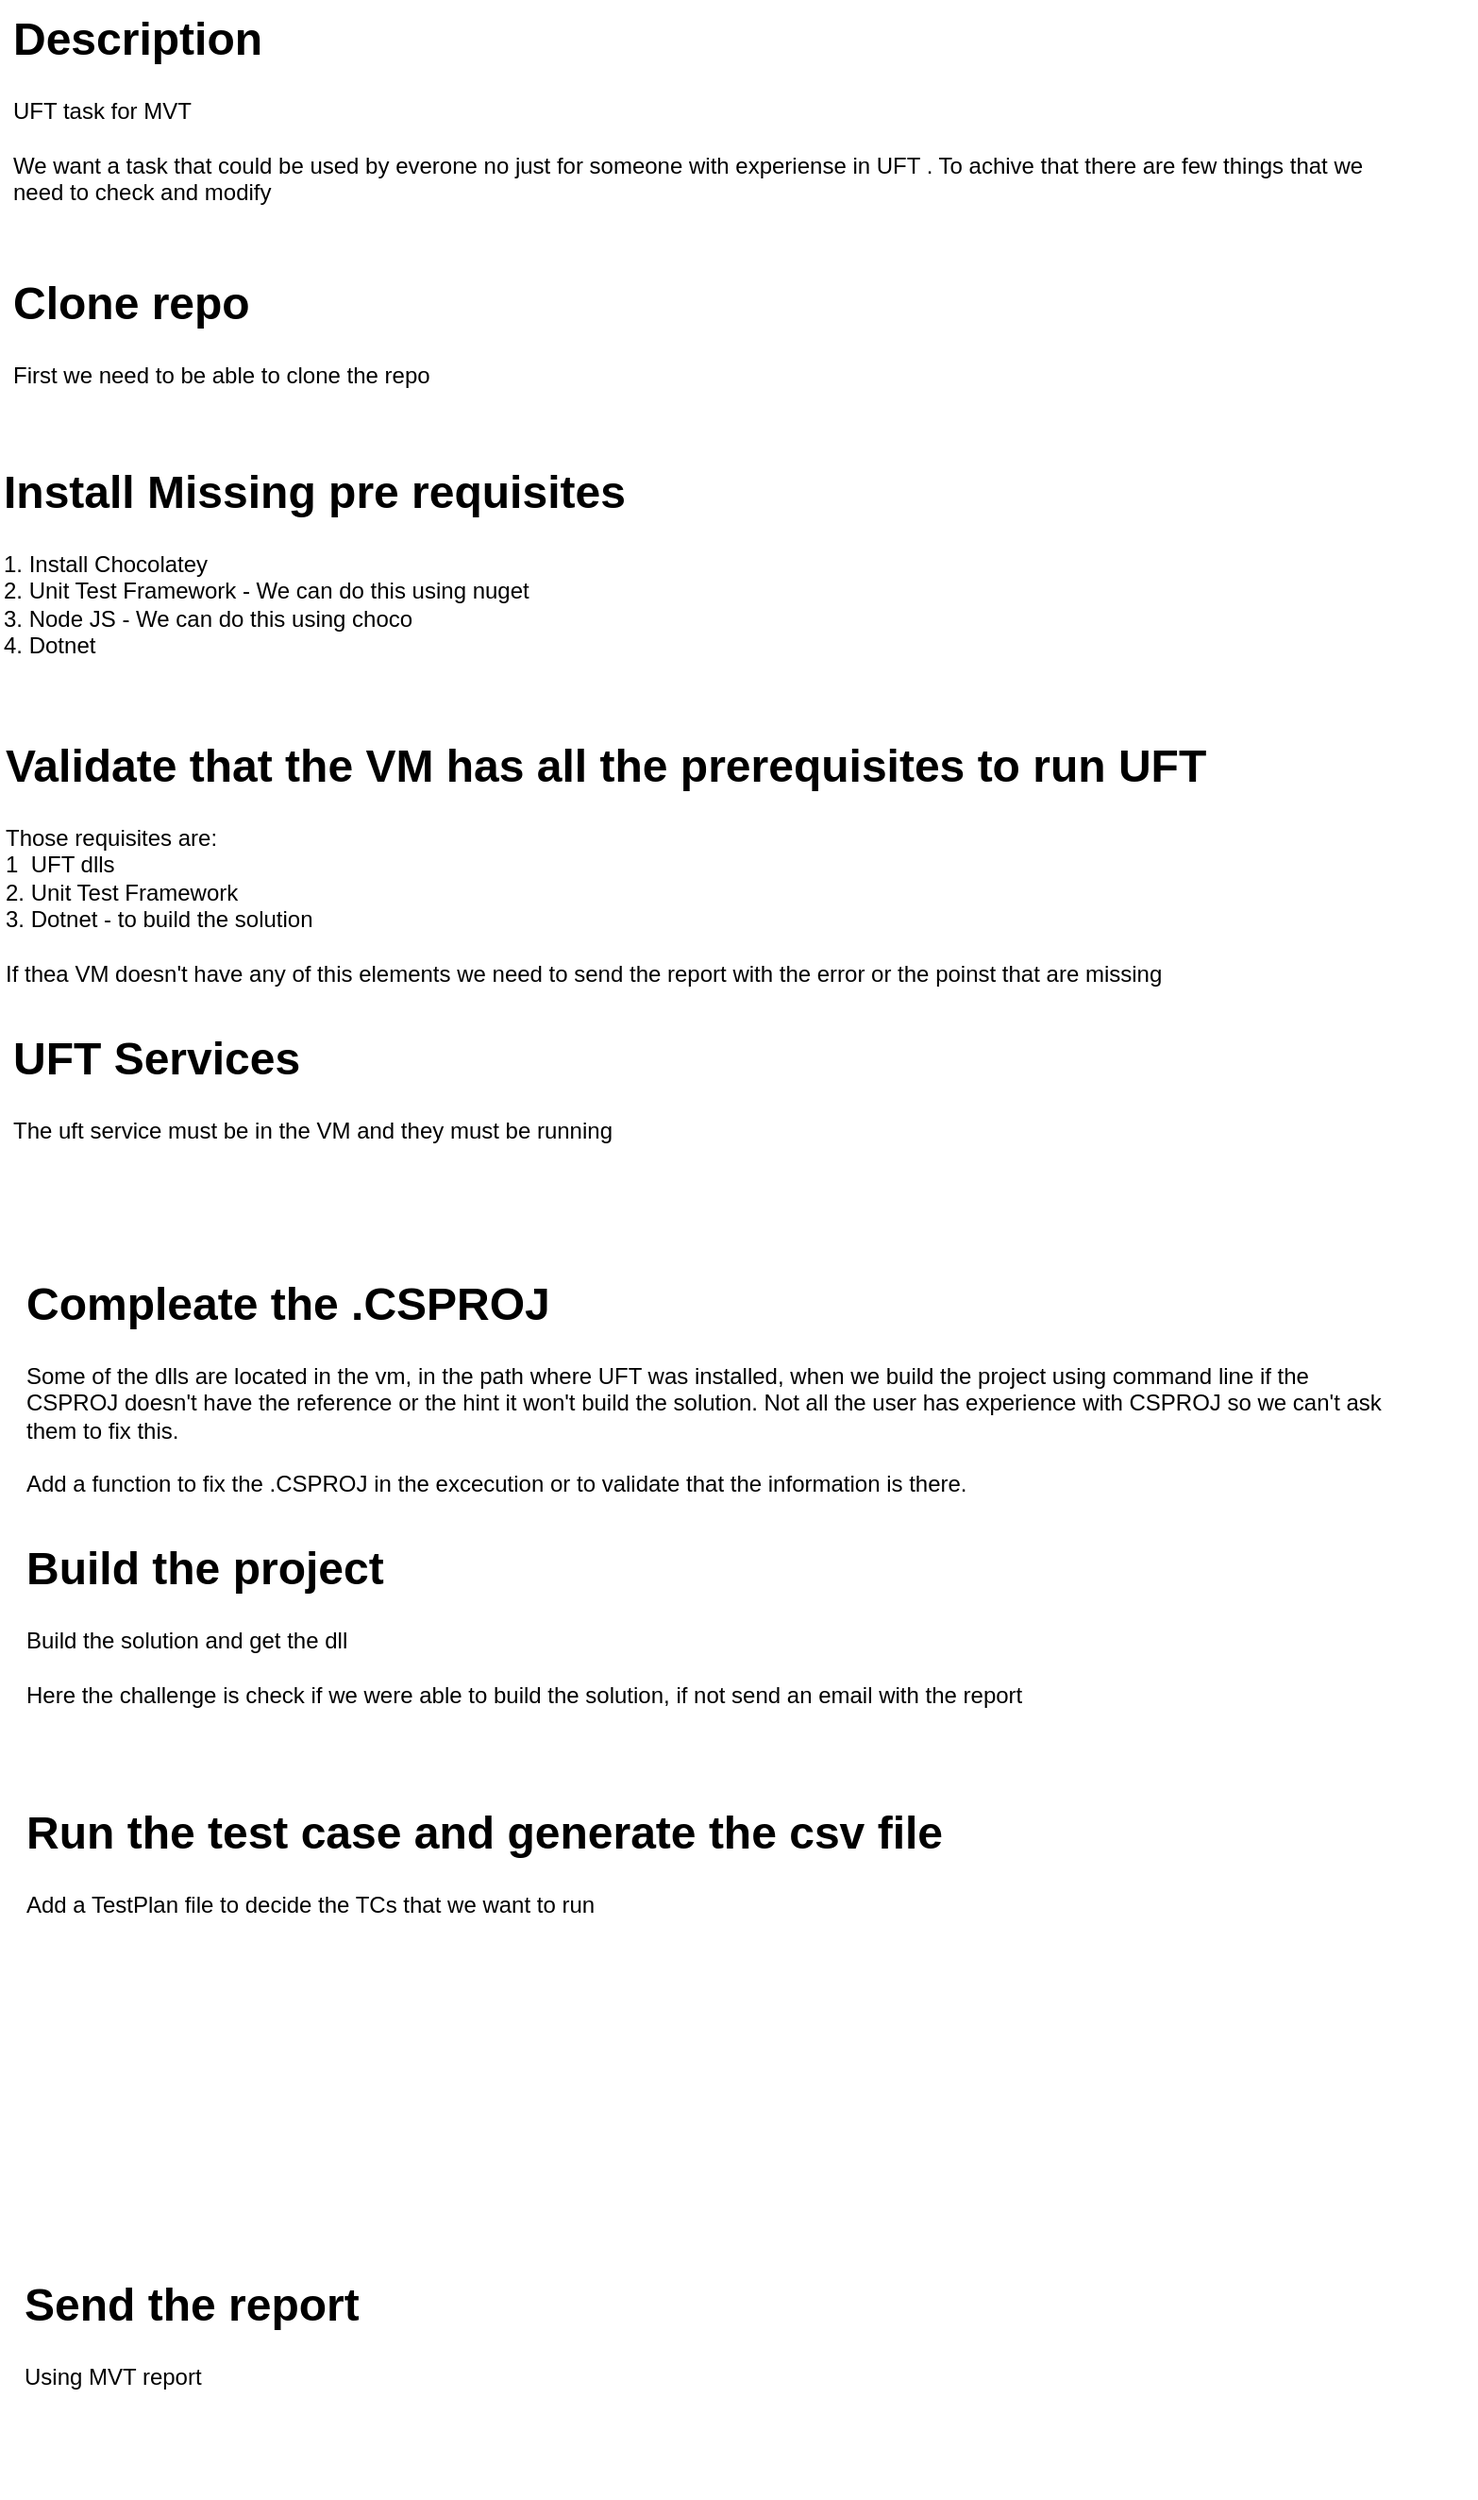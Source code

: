 <mxfile version="24.1.0" type="device" pages="2">
  <diagram name="Description" id="kpyFpb0iJtDKzTZqSPPz">
    <mxGraphModel dx="594" dy="1684" grid="1" gridSize="10" guides="1" tooltips="1" connect="1" arrows="1" fold="1" page="1" pageScale="1" pageWidth="850" pageHeight="1100" math="0" shadow="0">
      <root>
        <mxCell id="0" />
        <mxCell id="1" parent="0" />
        <mxCell id="MZutyhSX819T72aEWWCa-1" value="&lt;h1 style=&quot;margin-top: 0px;&quot;&gt;Description&lt;/h1&gt;&lt;div&gt;UFT task for MVT&lt;/div&gt;&lt;div&gt;&lt;br&gt;&lt;/div&gt;&lt;div&gt;We want a task that could be used by everone no just for someone with experiense in UFT . To achive that there are few things that we need to check and modify&lt;/div&gt;&lt;div&gt;&lt;br&gt;&lt;/div&gt;" style="text;html=1;whiteSpace=wrap;overflow=hidden;rounded=0;" parent="1" vertex="1">
          <mxGeometry x="40" y="40" width="740" height="120" as="geometry" />
        </mxCell>
        <mxCell id="MZutyhSX819T72aEWWCa-2" value="&lt;h1 style=&quot;margin-top: 0px;&quot;&gt;Clone repo&lt;/h1&gt;&lt;div&gt;First we need to be able to clone the repo&lt;/div&gt;" style="text;html=1;whiteSpace=wrap;overflow=hidden;rounded=0;" parent="1" vertex="1">
          <mxGeometry x="40" y="180" width="740" height="90" as="geometry" />
        </mxCell>
        <mxCell id="MZutyhSX819T72aEWWCa-3" value="&lt;h1 style=&quot;margin-top: 0px;&quot;&gt;Validate that the VM has all the prerequisites to run UFT&lt;/h1&gt;&lt;div&gt;Those requisites are:&lt;/div&gt;&lt;div&gt;&lt;span style=&quot;background-color: initial;&quot;&gt;1&amp;nbsp; UFT dlls&lt;/span&gt;&lt;/div&gt;&lt;div&gt;&lt;span style=&quot;background-color: initial;&quot;&gt;2. Unit Test Framework&lt;/span&gt;&lt;/div&gt;&lt;div&gt;&lt;span style=&quot;background-color: initial;&quot;&gt;3. Dotnet - to build the solution&amp;nbsp;&lt;/span&gt;&lt;/div&gt;&lt;div&gt;&lt;br&gt;&lt;/div&gt;&lt;div&gt;If thea VM doesn&#39;t have any of this elements we need to send the report with the error or the poinst that are missing&lt;/div&gt;" style="text;html=1;whiteSpace=wrap;overflow=hidden;rounded=0;" parent="1" vertex="1">
          <mxGeometry x="36" y="425" width="780" height="150" as="geometry" />
        </mxCell>
        <mxCell id="MZutyhSX819T72aEWWCa-4" value="&lt;h1 style=&quot;margin-top: 0px;&quot;&gt;Compleate the .CSPROJ&lt;/h1&gt;&lt;div&gt;Some of the dlls are located in the vm, in the path where UFT was installed, when we build the project using command line if the CSPROJ doesn&#39;t have the reference or the hint it won&#39;t build the solution. Not all the user has experience with CSPROJ so we can&#39;t ask them to fix this.&lt;/div&gt;&lt;div&gt;&lt;br&gt;&lt;/div&gt;&lt;div&gt;Add a function to fix the .CSPROJ in the excecution or to validate that the information is there.&amp;nbsp;&lt;/div&gt;" style="text;html=1;whiteSpace=wrap;overflow=hidden;rounded=0;" parent="1" vertex="1">
          <mxGeometry x="47" y="710" width="730" height="150" as="geometry" />
        </mxCell>
        <mxCell id="MZutyhSX819T72aEWWCa-6" value="&lt;h1 style=&quot;margin-top: 0px;&quot;&gt;Build the project&lt;/h1&gt;&lt;div&gt;Build the solution and get the dll&lt;/div&gt;&lt;div&gt;&lt;br&gt;&lt;/div&gt;&lt;div&gt;Here the challenge is check if we were able to build the solution, if not send an email with the report&lt;/div&gt;" style="text;html=1;whiteSpace=wrap;overflow=hidden;rounded=0;" parent="1" vertex="1">
          <mxGeometry x="47" y="850" width="770" height="120" as="geometry" />
        </mxCell>
        <mxCell id="MZutyhSX819T72aEWWCa-7" value="&lt;h1 style=&quot;margin-top: 0px;&quot;&gt;Run the test case and generate the csv file&lt;/h1&gt;&lt;div&gt;Add a TestPlan file to decide the TCs that we want to run&lt;/div&gt;" style="text;html=1;whiteSpace=wrap;overflow=hidden;rounded=0;" parent="1" vertex="1">
          <mxGeometry x="47" y="990" width="770" height="130" as="geometry" />
        </mxCell>
        <mxCell id="i_y81XxwsOdgUJL_hG4l-1" value="&lt;h1 style=&quot;margin-top: 0px;&quot;&gt;Install Missing pre requisites&lt;/h1&gt;&lt;div&gt;1. Install Chocolatey&lt;/div&gt;&lt;div&gt;2. Unit Test Framework - W&lt;span style=&quot;background-color: initial;&quot;&gt;e can do this using nuget&lt;/span&gt;&lt;/div&gt;&lt;div&gt;3. Node JS - We can do this using choco&lt;/div&gt;&lt;div&gt;4. Dotnet&lt;/div&gt;" style="text;html=1;whiteSpace=wrap;overflow=hidden;rounded=0;" parent="1" vertex="1">
          <mxGeometry x="35" y="280" width="760" height="120" as="geometry" />
        </mxCell>
        <mxCell id="7rnq9M52Hevn5cjbfYe5-1" value="&lt;h1 style=&quot;margin-top: 0px;&quot;&gt;Send the report&lt;/h1&gt;&lt;div&gt;Using MVT report&lt;/div&gt;" style="text;html=1;whiteSpace=wrap;overflow=hidden;rounded=0;" parent="1" vertex="1">
          <mxGeometry x="46" y="1240" width="747" height="120" as="geometry" />
        </mxCell>
        <mxCell id="voiCNQ6PNYEdRvmfcFp5-1" value="&lt;h1 style=&quot;margin-top: 0px;&quot;&gt;UFT Services&lt;/h1&gt;&lt;div&gt;The uft service must be in the VM and they must be running&lt;/div&gt;" style="text;html=1;whiteSpace=wrap;overflow=hidden;rounded=0;" vertex="1" parent="1">
          <mxGeometry x="40" y="580" width="750" height="120" as="geometry" />
        </mxCell>
      </root>
    </mxGraphModel>
  </diagram>
  <diagram id="lbOOUkVt4JYEEISVCX1n" name="Diagram">
    <mxGraphModel dx="594" dy="1684" grid="1" gridSize="10" guides="1" tooltips="1" connect="1" arrows="1" fold="1" page="1" pageScale="1" pageWidth="850" pageHeight="1100" math="0" shadow="0">
      <root>
        <mxCell id="0" />
        <mxCell id="1" parent="0" />
        <mxCell id="5EkmZwmxeAxAU_YmFZFC-3" value="" style="edgeStyle=orthogonalEdgeStyle;rounded=0;orthogonalLoop=1;jettySize=auto;html=1;" parent="1" source="5EkmZwmxeAxAU_YmFZFC-1" target="5EkmZwmxeAxAU_YmFZFC-2" edge="1">
          <mxGeometry relative="1" as="geometry" />
        </mxCell>
        <mxCell id="5EkmZwmxeAxAU_YmFZFC-1" value="Start" style="ellipse;whiteSpace=wrap;html=1;aspect=fixed;" parent="1" vertex="1">
          <mxGeometry x="385" y="30" width="80" height="80" as="geometry" />
        </mxCell>
        <mxCell id="X4EmGsIvEUJp4LUA4y1e-2" value="" style="edgeStyle=orthogonalEdgeStyle;rounded=0;orthogonalLoop=1;jettySize=auto;html=1;" parent="1" source="5EkmZwmxeAxAU_YmFZFC-2" target="X4EmGsIvEUJp4LUA4y1e-1" edge="1">
          <mxGeometry relative="1" as="geometry" />
        </mxCell>
        <mxCell id="5EkmZwmxeAxAU_YmFZFC-2" value="Clone Repo" style="rounded=1;whiteSpace=wrap;html=1;" parent="1" vertex="1">
          <mxGeometry x="365" y="160" width="120" height="60" as="geometry" />
        </mxCell>
        <mxCell id="NOBS6tFadOEE8-lEBTn5-7" value="" style="edgeStyle=orthogonalEdgeStyle;rounded=0;orthogonalLoop=1;jettySize=auto;html=1;" parent="1" source="NOBS6tFadOEE8-lEBTn5-1" target="NOBS6tFadOEE8-lEBTn5-3" edge="1">
          <mxGeometry relative="1" as="geometry" />
        </mxCell>
        <mxCell id="NOBS6tFadOEE8-lEBTn5-1" value="Validate Requisites" style="rounded=1;whiteSpace=wrap;html=1;" parent="1" vertex="1">
          <mxGeometry x="365" y="420" width="120" height="60" as="geometry" />
        </mxCell>
        <mxCell id="NOBS6tFadOEE8-lEBTn5-5" value="" style="edgeStyle=orthogonalEdgeStyle;rounded=0;orthogonalLoop=1;jettySize=auto;html=1;" parent="1" source="NOBS6tFadOEE8-lEBTn5-3" target="NOBS6tFadOEE8-lEBTn5-4" edge="1">
          <mxGeometry relative="1" as="geometry" />
        </mxCell>
        <mxCell id="NOBS6tFadOEE8-lEBTn5-6" value="No" style="edgeLabel;html=1;align=center;verticalAlign=middle;resizable=0;points=[];" parent="NOBS6tFadOEE8-lEBTn5-5" vertex="1" connectable="0">
          <mxGeometry x="0.12" relative="1" as="geometry">
            <mxPoint as="offset" />
          </mxGeometry>
        </mxCell>
        <mxCell id="g3BkrWP3sSCiYwX-PHHs-2" value="" style="edgeStyle=orthogonalEdgeStyle;rounded=0;orthogonalLoop=1;jettySize=auto;html=1;" edge="1" parent="1" source="NOBS6tFadOEE8-lEBTn5-3" target="g3BkrWP3sSCiYwX-PHHs-1">
          <mxGeometry relative="1" as="geometry" />
        </mxCell>
        <mxCell id="NOBS6tFadOEE8-lEBTn5-3" value="All requistites?" style="rhombus;whiteSpace=wrap;html=1;" parent="1" vertex="1">
          <mxGeometry x="385" y="530" width="80" height="80" as="geometry" />
        </mxCell>
        <mxCell id="w1hZCFJD3-Y1V1owP_M0-18" style="edgeStyle=orthogonalEdgeStyle;rounded=0;orthogonalLoop=1;jettySize=auto;html=1;" parent="1" source="NOBS6tFadOEE8-lEBTn5-4" edge="1">
          <mxGeometry relative="1" as="geometry">
            <mxPoint x="750" y="570" as="targetPoint" />
          </mxGeometry>
        </mxCell>
        <mxCell id="NOBS6tFadOEE8-lEBTn5-4" value="Send Email with the problems" style="rounded=1;whiteSpace=wrap;html=1;" parent="1" vertex="1">
          <mxGeometry x="590" y="540" width="120" height="60" as="geometry" />
        </mxCell>
        <mxCell id="w1hZCFJD3-Y1V1owP_M0-2" value="" style="edgeStyle=orthogonalEdgeStyle;rounded=0;orthogonalLoop=1;jettySize=auto;html=1;" parent="1" source="NOBS6tFadOEE8-lEBTn5-8" target="w1hZCFJD3-Y1V1owP_M0-1" edge="1">
          <mxGeometry relative="1" as="geometry" />
        </mxCell>
        <mxCell id="NOBS6tFadOEE8-lEBTn5-8" value="Compleate .csproj" style="rounded=1;whiteSpace=wrap;html=1;" parent="1" vertex="1">
          <mxGeometry x="365" y="870" width="120" height="60" as="geometry" />
        </mxCell>
        <mxCell id="w1hZCFJD3-Y1V1owP_M0-4" value="" style="edgeStyle=orthogonalEdgeStyle;rounded=0;orthogonalLoop=1;jettySize=auto;html=1;" parent="1" source="w1hZCFJD3-Y1V1owP_M0-1" target="w1hZCFJD3-Y1V1owP_M0-3" edge="1">
          <mxGeometry relative="1" as="geometry" />
        </mxCell>
        <mxCell id="w1hZCFJD3-Y1V1owP_M0-1" value="Build Solution" style="whiteSpace=wrap;html=1;rounded=1;" parent="1" vertex="1">
          <mxGeometry x="365" y="980" width="120" height="60" as="geometry" />
        </mxCell>
        <mxCell id="w1hZCFJD3-Y1V1owP_M0-7" style="edgeStyle=orthogonalEdgeStyle;rounded=0;orthogonalLoop=1;jettySize=auto;html=1;" parent="1" source="w1hZCFJD3-Y1V1owP_M0-3" target="w1hZCFJD3-Y1V1owP_M0-5" edge="1">
          <mxGeometry relative="1" as="geometry">
            <Array as="points">
              <mxPoint x="520" y="1130" />
              <mxPoint x="520" y="1130" />
            </Array>
          </mxGeometry>
        </mxCell>
        <mxCell id="w1hZCFJD3-Y1V1owP_M0-8" value="No" style="edgeLabel;html=1;align=center;verticalAlign=middle;resizable=0;points=[];" parent="w1hZCFJD3-Y1V1owP_M0-7" vertex="1" connectable="0">
          <mxGeometry x="-0.2" relative="1" as="geometry">
            <mxPoint as="offset" />
          </mxGeometry>
        </mxCell>
        <mxCell id="w1hZCFJD3-Y1V1owP_M0-10" value="" style="edgeStyle=orthogonalEdgeStyle;rounded=0;orthogonalLoop=1;jettySize=auto;html=1;" parent="1" source="w1hZCFJD3-Y1V1owP_M0-3" target="w1hZCFJD3-Y1V1owP_M0-9" edge="1">
          <mxGeometry relative="1" as="geometry" />
        </mxCell>
        <mxCell id="w1hZCFJD3-Y1V1owP_M0-3" value="Problems?" style="rhombus;whiteSpace=wrap;html=1;" parent="1" vertex="1">
          <mxGeometry x="385" y="1090" width="80" height="80" as="geometry" />
        </mxCell>
        <mxCell id="w1hZCFJD3-Y1V1owP_M0-19" style="edgeStyle=orthogonalEdgeStyle;rounded=0;orthogonalLoop=1;jettySize=auto;html=1;entryX=0;entryY=0.5;entryDx=0;entryDy=0;" parent="1" source="w1hZCFJD3-Y1V1owP_M0-5" target="w1hZCFJD3-Y1V1owP_M0-16" edge="1">
          <mxGeometry relative="1" as="geometry" />
        </mxCell>
        <mxCell id="w1hZCFJD3-Y1V1owP_M0-5" value="Send email with the problems" style="rounded=1;whiteSpace=wrap;html=1;" parent="1" vertex="1">
          <mxGeometry x="590" y="1100" width="120" height="60" as="geometry" />
        </mxCell>
        <mxCell id="w1hZCFJD3-Y1V1owP_M0-12" value="" style="edgeStyle=orthogonalEdgeStyle;rounded=0;orthogonalLoop=1;jettySize=auto;html=1;" parent="1" source="w1hZCFJD3-Y1V1owP_M0-9" target="w1hZCFJD3-Y1V1owP_M0-11" edge="1">
          <mxGeometry relative="1" as="geometry" />
        </mxCell>
        <mxCell id="w1hZCFJD3-Y1V1owP_M0-9" value="Run Test Cases" style="rounded=1;whiteSpace=wrap;html=1;" parent="1" vertex="1">
          <mxGeometry x="365" y="1230" width="120" height="60" as="geometry" />
        </mxCell>
        <mxCell id="w1hZCFJD3-Y1V1owP_M0-14" value="" style="edgeStyle=orthogonalEdgeStyle;rounded=0;orthogonalLoop=1;jettySize=auto;html=1;" parent="1" source="w1hZCFJD3-Y1V1owP_M0-11" target="w1hZCFJD3-Y1V1owP_M0-13" edge="1">
          <mxGeometry relative="1" as="geometry" />
        </mxCell>
        <mxCell id="w1hZCFJD3-Y1V1owP_M0-11" value="Generate MVT report" style="whiteSpace=wrap;html=1;rounded=1;" parent="1" vertex="1">
          <mxGeometry x="365" y="1350" width="120" height="60" as="geometry" />
        </mxCell>
        <mxCell id="w1hZCFJD3-Y1V1owP_M0-20" style="edgeStyle=orthogonalEdgeStyle;rounded=0;orthogonalLoop=1;jettySize=auto;html=1;entryX=0.5;entryY=0;entryDx=0;entryDy=0;" parent="1" source="w1hZCFJD3-Y1V1owP_M0-13" target="w1hZCFJD3-Y1V1owP_M0-15" edge="1">
          <mxGeometry relative="1" as="geometry" />
        </mxCell>
        <mxCell id="w1hZCFJD3-Y1V1owP_M0-13" value="Send Report" style="rounded=1;whiteSpace=wrap;html=1;" parent="1" vertex="1">
          <mxGeometry x="365" y="1490" width="120" height="60" as="geometry" />
        </mxCell>
        <mxCell id="w1hZCFJD3-Y1V1owP_M0-15" value="" style="ellipse;html=1;shape=endState;fillColor=#000000;strokeColor=#ff0000;" parent="1" vertex="1">
          <mxGeometry x="410" y="1610" width="30" height="30" as="geometry" />
        </mxCell>
        <mxCell id="w1hZCFJD3-Y1V1owP_M0-16" value="" style="ellipse;html=1;shape=endState;fillColor=#000000;strokeColor=#ff0000;" parent="1" vertex="1">
          <mxGeometry x="770" y="1115" width="30" height="30" as="geometry" />
        </mxCell>
        <mxCell id="w1hZCFJD3-Y1V1owP_M0-17" value="" style="ellipse;html=1;shape=endState;fillColor=#000000;strokeColor=#ff0000;" parent="1" vertex="1">
          <mxGeometry x="760" y="555" width="30" height="30" as="geometry" />
        </mxCell>
        <mxCell id="X4EmGsIvEUJp4LUA4y1e-3" value="" style="edgeStyle=orthogonalEdgeStyle;rounded=0;orthogonalLoop=1;jettySize=auto;html=1;" parent="1" source="X4EmGsIvEUJp4LUA4y1e-1" target="NOBS6tFadOEE8-lEBTn5-1" edge="1">
          <mxGeometry relative="1" as="geometry" />
        </mxCell>
        <mxCell id="X4EmGsIvEUJp4LUA4y1e-1" value="Install Prerequisites" style="rounded=1;whiteSpace=wrap;html=1;" parent="1" vertex="1">
          <mxGeometry x="365" y="280" width="120" height="60" as="geometry" />
        </mxCell>
        <mxCell id="g3BkrWP3sSCiYwX-PHHs-5" value="" style="edgeStyle=orthogonalEdgeStyle;rounded=0;orthogonalLoop=1;jettySize=auto;html=1;" edge="1" parent="1" source="g3BkrWP3sSCiYwX-PHHs-1" target="g3BkrWP3sSCiYwX-PHHs-4">
          <mxGeometry relative="1" as="geometry" />
        </mxCell>
        <mxCell id="g3BkrWP3sSCiYwX-PHHs-1" value="Validate Services" style="rounded=1;whiteSpace=wrap;html=1;" vertex="1" parent="1">
          <mxGeometry x="365" y="650" width="120" height="60" as="geometry" />
        </mxCell>
        <mxCell id="g3BkrWP3sSCiYwX-PHHs-7" value="" style="edgeStyle=orthogonalEdgeStyle;rounded=0;orthogonalLoop=1;jettySize=auto;html=1;" edge="1" parent="1" source="g3BkrWP3sSCiYwX-PHHs-4" target="g3BkrWP3sSCiYwX-PHHs-6">
          <mxGeometry relative="1" as="geometry" />
        </mxCell>
        <mxCell id="g3BkrWP3sSCiYwX-PHHs-11" value="No" style="edgeLabel;html=1;align=center;verticalAlign=middle;resizable=0;points=[];" vertex="1" connectable="0" parent="g3BkrWP3sSCiYwX-PHHs-7">
          <mxGeometry x="-0.104" y="-4" relative="1" as="geometry">
            <mxPoint as="offset" />
          </mxGeometry>
        </mxCell>
        <mxCell id="g3BkrWP3sSCiYwX-PHHs-10" value="" style="edgeStyle=orthogonalEdgeStyle;rounded=0;orthogonalLoop=1;jettySize=auto;html=1;" edge="1" parent="1" source="g3BkrWP3sSCiYwX-PHHs-4" target="NOBS6tFadOEE8-lEBTn5-8">
          <mxGeometry relative="1" as="geometry" />
        </mxCell>
        <mxCell id="g3BkrWP3sSCiYwX-PHHs-4" value="runnign" style="rhombus;whiteSpace=wrap;html=1;" vertex="1" parent="1">
          <mxGeometry x="385" y="760" width="80" height="80" as="geometry" />
        </mxCell>
        <mxCell id="g3BkrWP3sSCiYwX-PHHs-9" value="" style="edgeStyle=orthogonalEdgeStyle;rounded=0;orthogonalLoop=1;jettySize=auto;html=1;" edge="1" parent="1" source="g3BkrWP3sSCiYwX-PHHs-6" target="g3BkrWP3sSCiYwX-PHHs-8">
          <mxGeometry relative="1" as="geometry" />
        </mxCell>
        <mxCell id="g3BkrWP3sSCiYwX-PHHs-6" value="Send Email with the problems" style="rounded=1;whiteSpace=wrap;html=1;" vertex="1" parent="1">
          <mxGeometry x="590" y="770" width="120" height="60" as="geometry" />
        </mxCell>
        <mxCell id="g3BkrWP3sSCiYwX-PHHs-8" value="" style="ellipse;html=1;shape=endState;fillColor=#000000;strokeColor=#ff0000;" vertex="1" parent="1">
          <mxGeometry x="750" y="785" width="30" height="30" as="geometry" />
        </mxCell>
      </root>
    </mxGraphModel>
  </diagram>
</mxfile>
